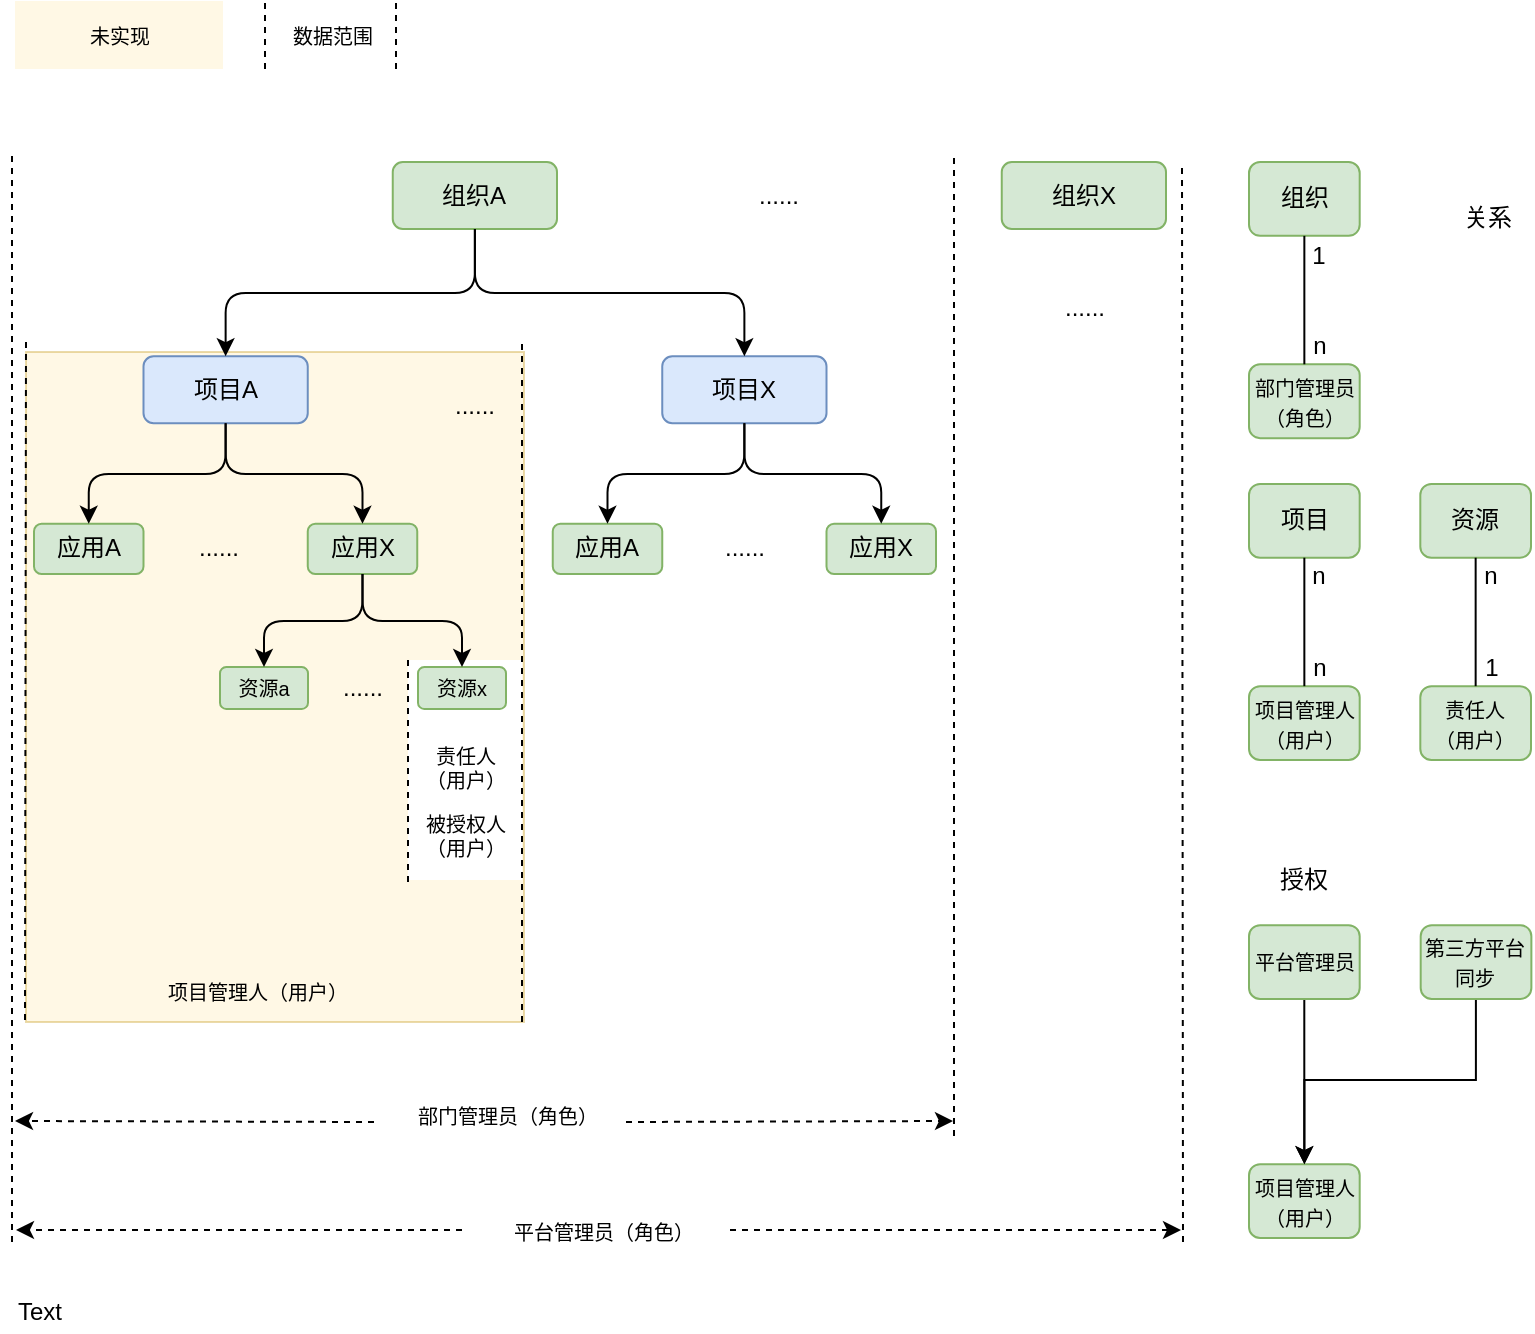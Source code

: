 <mxfile version="11.1.5" type="github" pages="1"><diagram id="PgLRB5wgv1Nq5BsjKDv6" name="第 1 页"><mxGraphModel dx="1388" dy="663" grid="0" gridSize="10" guides="1" tooltips="1" connect="1" arrows="1" fold="1" page="1" pageScale="1" pageWidth="826" pageHeight="1169" math="0" shadow="0"><root><mxCell id="0"/><mxCell id="1" parent="0"/><mxCell id="X6JYmWCzYdjycI-i9K6X-58" value="" style="rounded=0;whiteSpace=wrap;html=1;strokeWidth=1;fontSize=10;strokeColor=#d6b656;fillColor=#fff2cc;opacity=50;" parent="1" vertex="1"><mxGeometry x="50" y="275" width="249" height="335" as="geometry"/></mxCell><mxCell id="X6JYmWCzYdjycI-i9K6X-92" value="" style="rounded=0;whiteSpace=wrap;html=1;strokeWidth=1;fontSize=10;strokeColor=none;" parent="1" vertex="1"><mxGeometry x="241" y="429" width="57" height="110" as="geometry"/></mxCell><mxCell id="X6JYmWCzYdjycI-i9K6X-1" value="项目A" style="rounded=1;whiteSpace=wrap;html=1;fillColor=#dae8fc;strokeColor=#6c8ebf;" parent="1" vertex="1"><mxGeometry x="108.75" y="277.125" width="82.125" height="33.5" as="geometry"/></mxCell><mxCell id="X6JYmWCzYdjycI-i9K6X-2" value="应用A" style="rounded=1;whiteSpace=wrap;html=1;fillColor=#d5e8d4;strokeColor=#82b366;" parent="1" vertex="1"><mxGeometry x="54" y="360.875" width="54.75" height="25.125" as="geometry"/></mxCell><mxCell id="X6JYmWCzYdjycI-i9K6X-3" value="应用X" style="rounded=1;whiteSpace=wrap;html=1;fillColor=#d5e8d4;strokeColor=#82b366;" parent="1" vertex="1"><mxGeometry x="190.875" y="360.875" width="54.75" height="25.125" as="geometry"/></mxCell><mxCell id="X6JYmWCzYdjycI-i9K6X-4" value="组织A" style="rounded=1;whiteSpace=wrap;html=1;fillColor=#d5e8d4;strokeColor=#82b366;" parent="1" vertex="1"><mxGeometry x="233.375" y="180" width="82.125" height="33.5" as="geometry"/></mxCell><mxCell id="X6JYmWCzYdjycI-i9K6X-9" value="" style="edgeStyle=elbowEdgeStyle;elbow=horizontal;endArrow=classic;html=1;exitX=0.5;exitY=1;exitDx=0;exitDy=0;entryX=0.5;entryY=0;entryDx=0;entryDy=0;" parent="1" source="X6JYmWCzYdjycI-i9K6X-1" target="X6JYmWCzYdjycI-i9K6X-2" edge="1"><mxGeometry width="50" height="50" relative="1" as="geometry"><mxPoint x="-19" y="344.125" as="sourcePoint"/><mxPoint x="26.625" y="302.25" as="targetPoint"/></mxGeometry></mxCell><mxCell id="X6JYmWCzYdjycI-i9K6X-12" value="" style="edgeStyle=elbowEdgeStyle;elbow=vertical;endArrow=classic;html=1;exitX=0.5;exitY=1;exitDx=0;exitDy=0;entryX=0.5;entryY=0;entryDx=0;entryDy=0;" parent="1" source="X6JYmWCzYdjycI-i9K6X-1" target="X6JYmWCzYdjycI-i9K6X-3" edge="1"><mxGeometry width="50" height="50" relative="1" as="geometry"><mxPoint x="72.25" y="494.875" as="sourcePoint"/><mxPoint x="117.875" y="453" as="targetPoint"/></mxGeometry></mxCell><mxCell id="X6JYmWCzYdjycI-i9K6X-16" value="项目X" style="rounded=1;whiteSpace=wrap;html=1;fillColor=#dae8fc;strokeColor=#6c8ebf;" parent="1" vertex="1"><mxGeometry x="368.125" y="277.125" width="82.125" height="33.5" as="geometry"/></mxCell><mxCell id="X6JYmWCzYdjycI-i9K6X-17" value="应用A" style="rounded=1;whiteSpace=wrap;html=1;fillColor=#d5e8d4;strokeColor=#82b366;" parent="1" vertex="1"><mxGeometry x="313.375" y="360.875" width="54.75" height="25.125" as="geometry"/></mxCell><mxCell id="X6JYmWCzYdjycI-i9K6X-18" value="应用X" style="rounded=1;whiteSpace=wrap;html=1;fillColor=#d5e8d4;strokeColor=#82b366;" parent="1" vertex="1"><mxGeometry x="450.25" y="360.875" width="54.75" height="25.125" as="geometry"/></mxCell><mxCell id="X6JYmWCzYdjycI-i9K6X-19" value="" style="edgeStyle=elbowEdgeStyle;elbow=horizontal;endArrow=classic;html=1;exitX=0.5;exitY=1;exitDx=0;exitDy=0;entryX=0.5;entryY=0;entryDx=0;entryDy=0;" parent="1" source="X6JYmWCzYdjycI-i9K6X-16" target="X6JYmWCzYdjycI-i9K6X-17" edge="1"><mxGeometry width="50" height="50" relative="1" as="geometry"><mxPoint x="240.375" y="344.125" as="sourcePoint"/><mxPoint x="286" y="302.25" as="targetPoint"/></mxGeometry></mxCell><mxCell id="X6JYmWCzYdjycI-i9K6X-20" value="" style="edgeStyle=elbowEdgeStyle;elbow=vertical;endArrow=classic;html=1;exitX=0.5;exitY=1;exitDx=0;exitDy=0;entryX=0.5;entryY=0;entryDx=0;entryDy=0;" parent="1" source="X6JYmWCzYdjycI-i9K6X-16" target="X6JYmWCzYdjycI-i9K6X-18" edge="1"><mxGeometry width="50" height="50" relative="1" as="geometry"><mxPoint x="331.625" y="494.875" as="sourcePoint"/><mxPoint x="377.25" y="453" as="targetPoint"/></mxGeometry></mxCell><mxCell id="X6JYmWCzYdjycI-i9K6X-23" value="......" style="text;html=1;strokeColor=none;fillColor=none;align=center;verticalAlign=middle;whiteSpace=wrap;rounded=0;" parent="1" vertex="1"><mxGeometry x="127.562" y="365.062" width="36.5" height="16.75" as="geometry"/></mxCell><mxCell id="X6JYmWCzYdjycI-i9K6X-27" value="" style="edgeStyle=elbowEdgeStyle;elbow=vertical;endArrow=classic;html=1;exitX=0.5;exitY=1;exitDx=0;exitDy=0;entryX=0.5;entryY=0;entryDx=0;entryDy=0;" parent="1" source="X6JYmWCzYdjycI-i9K6X-4" target="X6JYmWCzYdjycI-i9K6X-16" edge="1"><mxGeometry width="50" height="50" relative="1" as="geometry"><mxPoint x="272.093" y="221.846" as="sourcePoint"/><mxPoint x="340.688" y="272.096" as="targetPoint"/></mxGeometry></mxCell><mxCell id="X6JYmWCzYdjycI-i9K6X-28" value="" style="edgeStyle=elbowEdgeStyle;elbow=vertical;endArrow=classic;html=1;exitX=0.5;exitY=1;exitDx=0;exitDy=0;entryX=0.5;entryY=0;entryDx=0;entryDy=0;" parent="1" source="X6JYmWCzYdjycI-i9K6X-4" target="X6JYmWCzYdjycI-i9K6X-1" edge="1"><mxGeometry width="50" height="50" relative="1" as="geometry"><mxPoint x="283.814" y="222.135" as="sourcePoint"/><mxPoint x="411.564" y="280.471" as="targetPoint"/></mxGeometry></mxCell><mxCell id="X6JYmWCzYdjycI-i9K6X-29" value="......" style="text;html=1;strokeColor=none;fillColor=none;align=center;verticalAlign=middle;whiteSpace=wrap;rounded=0;" parent="1" vertex="1"><mxGeometry x="390.938" y="365.062" width="36.5" height="16.75" as="geometry"/></mxCell><mxCell id="X6JYmWCzYdjycI-i9K6X-39" value="资源a" style="rounded=1;whiteSpace=wrap;html=1;fillColor=#d5e8d4;strokeColor=#82b366;fontSize=10;" parent="1" vertex="1"><mxGeometry x="147" y="432.5" width="44" height="21" as="geometry"/></mxCell><mxCell id="X6JYmWCzYdjycI-i9K6X-42" value="" style="edgeStyle=elbowEdgeStyle;elbow=vertical;endArrow=classic;html=1;exitX=0.5;exitY=1;exitDx=0;exitDy=0;entryX=0.5;entryY=0;entryDx=0;entryDy=0;" parent="1" source="X6JYmWCzYdjycI-i9K6X-3" target="X6JYmWCzYdjycI-i9K6X-39" edge="1"><mxGeometry width="50" height="50" relative="1" as="geometry"><mxPoint x="245.517" y="436.983" as="sourcePoint"/><mxPoint x="313.793" y="487.328" as="targetPoint"/></mxGeometry></mxCell><mxCell id="X6JYmWCzYdjycI-i9K6X-44" value="资源x" style="rounded=1;whiteSpace=wrap;html=1;fillColor=#d5e8d4;strokeColor=#82b366;fontSize=10;" parent="1" vertex="1"><mxGeometry x="246" y="432.5" width="44" height="21" as="geometry"/></mxCell><mxCell id="X6JYmWCzYdjycI-i9K6X-45" value="" style="edgeStyle=elbowEdgeStyle;elbow=vertical;endArrow=classic;html=1;exitX=0.5;exitY=1;exitDx=0;exitDy=0;entryX=0.5;entryY=0;entryDx=0;entryDy=0;" parent="1" source="X6JYmWCzYdjycI-i9K6X-3" target="X6JYmWCzYdjycI-i9K6X-44" edge="1"><mxGeometry width="50" height="50" relative="1" as="geometry"><mxPoint x="228.586" y="396.345" as="sourcePoint"/><mxPoint x="187.897" y="440.483" as="targetPoint"/></mxGeometry></mxCell><mxCell id="X6JYmWCzYdjycI-i9K6X-46" value="......" style="text;html=1;strokeColor=none;fillColor=none;align=center;verticalAlign=middle;whiteSpace=wrap;rounded=0;" parent="1" vertex="1"><mxGeometry x="200.062" y="434.562" width="36.5" height="16.75" as="geometry"/></mxCell><mxCell id="X6JYmWCzYdjycI-i9K6X-50" value="" style="endArrow=none;dashed=1;html=1;fontSize=10;" parent="1" edge="1"><mxGeometry width="50" height="50" relative="1" as="geometry"><mxPoint x="298" y="610" as="sourcePoint"/><mxPoint x="298" y="270" as="targetPoint"/></mxGeometry></mxCell><mxCell id="X6JYmWCzYdjycI-i9K6X-51" value="" style="endArrow=none;dashed=1;html=1;fontSize=10;" parent="1" edge="1"><mxGeometry width="50" height="50" relative="1" as="geometry"><mxPoint x="49.5" y="609" as="sourcePoint"/><mxPoint x="50" y="269" as="targetPoint"/></mxGeometry></mxCell><mxCell id="X6JYmWCzYdjycI-i9K6X-52" value="项目管理人（用户）" style="text;html=1;strokeColor=none;fillColor=none;align=center;verticalAlign=middle;whiteSpace=wrap;rounded=0;fontSize=10;" parent="1" vertex="1"><mxGeometry x="117" y="584.5" width="98" height="20" as="geometry"/></mxCell><mxCell id="X6JYmWCzYdjycI-i9K6X-54" value="" style="endArrow=none;dashed=1;html=1;fontSize=10;" parent="1" edge="1"><mxGeometry width="50" height="50" relative="1" as="geometry"><mxPoint x="43" y="720" as="sourcePoint"/><mxPoint x="43" y="174" as="targetPoint"/></mxGeometry></mxCell><mxCell id="X6JYmWCzYdjycI-i9K6X-56" value="部门管理员（角色）" style="text;html=1;strokeColor=none;fillColor=none;align=center;verticalAlign=middle;whiteSpace=wrap;rounded=0;fontSize=10;" parent="1" vertex="1"><mxGeometry x="244.5" y="647" width="92" height="20" as="geometry"/></mxCell><mxCell id="X6JYmWCzYdjycI-i9K6X-57" value="" style="endArrow=none;dashed=1;html=1;fontSize=10;" parent="1" edge="1"><mxGeometry width="50" height="50" relative="1" as="geometry"><mxPoint x="514" y="667" as="sourcePoint"/><mxPoint x="514" y="176" as="targetPoint"/></mxGeometry></mxCell><mxCell id="X6JYmWCzYdjycI-i9K6X-59" value="未实现" style="rounded=0;whiteSpace=wrap;html=1;strokeWidth=1;fontSize=10;strokeColor=none;fillColor=#fff2cc;opacity=50;" parent="1" vertex="1"><mxGeometry x="44.5" y="99.5" width="104" height="34" as="geometry"/></mxCell><mxCell id="X6JYmWCzYdjycI-i9K6X-65" value="" style="group" parent="1" vertex="1" connectable="0"><mxGeometry x="169.5" y="99.5" width="65.5" height="34" as="geometry"/></mxCell><mxCell id="X6JYmWCzYdjycI-i9K6X-60" value="" style="endArrow=none;dashed=1;html=1;fontSize=10;" parent="X6JYmWCzYdjycI-i9K6X-65" edge="1"><mxGeometry width="50" height="50" relative="1" as="geometry"><mxPoint y="34" as="sourcePoint"/><mxPoint as="targetPoint"/></mxGeometry></mxCell><mxCell id="X6JYmWCzYdjycI-i9K6X-62" value="数据范围" style="text;html=1;strokeColor=none;fillColor=none;align=center;verticalAlign=middle;whiteSpace=wrap;rounded=0;fontSize=10;" parent="X6JYmWCzYdjycI-i9K6X-65" vertex="1"><mxGeometry x="7" y="7" width="53" height="20" as="geometry"/></mxCell><mxCell id="X6JYmWCzYdjycI-i9K6X-64" value="" style="endArrow=none;dashed=1;html=1;fontSize=10;" parent="X6JYmWCzYdjycI-i9K6X-65" edge="1"><mxGeometry width="50" height="50" relative="1" as="geometry"><mxPoint x="65.5" y="34" as="sourcePoint"/><mxPoint x="65.5" as="targetPoint"/></mxGeometry></mxCell><mxCell id="X6JYmWCzYdjycI-i9K6X-75" value="......" style="text;html=1;strokeColor=none;fillColor=none;align=center;verticalAlign=middle;whiteSpace=wrap;rounded=0;" parent="1" vertex="1"><mxGeometry x="256.188" y="294" width="36.5" height="16.75" as="geometry"/></mxCell><mxCell id="X6JYmWCzYdjycI-i9K6X-90" value="" style="endArrow=none;dashed=1;html=1;fontSize=10;" parent="1" edge="1"><mxGeometry width="50" height="50" relative="1" as="geometry"><mxPoint x="241" y="429" as="sourcePoint"/><mxPoint x="241" y="540" as="targetPoint"/></mxGeometry></mxCell><mxCell id="X6JYmWCzYdjycI-i9K6X-91" value="责任人&lt;br&gt;（用户）" style="text;html=1;strokeColor=none;fillColor=none;align=center;verticalAlign=middle;whiteSpace=wrap;rounded=0;fontSize=10;" parent="1" vertex="1"><mxGeometry x="248.5" y="473" width="42" height="20" as="geometry"/></mxCell><mxCell id="X6JYmWCzYdjycI-i9K6X-105" value="" style="group" parent="1" vertex="1" connectable="0"><mxGeometry x="661.5" y="180" width="141" height="299" as="geometry"/></mxCell><mxCell id="X6JYmWCzYdjycI-i9K6X-89" value="" style="group" parent="X6JYmWCzYdjycI-i9K6X-105" vertex="1" connectable="0"><mxGeometry y="160.938" width="55.346" height="138.062" as="geometry"/></mxCell><mxCell id="X6JYmWCzYdjycI-i9K6X-79" value="项目" style="rounded=1;whiteSpace=wrap;html=1;fillColor=#d5e8d4;strokeColor=#82b366;" parent="X6JYmWCzYdjycI-i9K6X-89" vertex="1"><mxGeometry width="55.346" height="36.923" as="geometry"/></mxCell><mxCell id="X6JYmWCzYdjycI-i9K6X-83" value="&lt;span style=&quot;font-size: 10px&quot;&gt;项目管理人&lt;br&gt;（用户）&lt;/span&gt;" style="rounded=1;whiteSpace=wrap;html=1;fillColor=#d5e8d4;strokeColor=#82b366;" parent="X6JYmWCzYdjycI-i9K6X-89" vertex="1"><mxGeometry y="101.138" width="55.346" height="36.923" as="geometry"/></mxCell><mxCell id="X6JYmWCzYdjycI-i9K6X-85" value="" style="endArrow=none;html=1;fontSize=10;entryX=0.5;entryY=1;entryDx=0;entryDy=0;exitX=0.5;exitY=0;exitDx=0;exitDy=0;" parent="X6JYmWCzYdjycI-i9K6X-89" source="X6JYmWCzYdjycI-i9K6X-83" target="X6JYmWCzYdjycI-i9K6X-79" edge="1"><mxGeometry width="50" height="50" relative="1" as="geometry"><mxPoint x="8.565" y="230.772" as="sourcePoint"/><mxPoint x="41.509" y="190.638" as="targetPoint"/></mxGeometry></mxCell><mxCell id="X6JYmWCzYdjycI-i9K6X-87" value="n" style="text;html=1;strokeColor=none;fillColor=none;align=center;verticalAlign=middle;whiteSpace=wrap;rounded=0;" parent="X6JYmWCzYdjycI-i9K6X-89" vertex="1"><mxGeometry x="27.673" y="85.486" width="15.813" height="13.646" as="geometry"/></mxCell><mxCell id="X6JYmWCzYdjycI-i9K6X-88" value="n" style="text;html=1;strokeColor=none;fillColor=none;align=center;verticalAlign=middle;whiteSpace=wrap;rounded=0;" parent="X6JYmWCzYdjycI-i9K6X-89" vertex="1"><mxGeometry x="27.673" y="39.733" width="15.154" height="13.646" as="geometry"/></mxCell><mxCell id="X6JYmWCzYdjycI-i9K6X-93" value="" style="group" parent="X6JYmWCzYdjycI-i9K6X-105" vertex="1" connectable="0"><mxGeometry x="85.654" y="160.938" width="55.346" height="138.062" as="geometry"/></mxCell><mxCell id="X6JYmWCzYdjycI-i9K6X-94" value="资源" style="rounded=1;whiteSpace=wrap;html=1;fillColor=#d5e8d4;strokeColor=#82b366;" parent="X6JYmWCzYdjycI-i9K6X-93" vertex="1"><mxGeometry width="55.346" height="36.923" as="geometry"/></mxCell><mxCell id="X6JYmWCzYdjycI-i9K6X-95" value="&lt;span style=&quot;font-size: 10px&quot;&gt;责任人&lt;br&gt;（用户）&lt;/span&gt;" style="rounded=1;whiteSpace=wrap;html=1;fillColor=#d5e8d4;strokeColor=#82b366;" parent="X6JYmWCzYdjycI-i9K6X-93" vertex="1"><mxGeometry y="101.138" width="55.346" height="36.923" as="geometry"/></mxCell><mxCell id="X6JYmWCzYdjycI-i9K6X-96" value="" style="endArrow=none;html=1;fontSize=10;entryX=0.5;entryY=1;entryDx=0;entryDy=0;exitX=0.5;exitY=0;exitDx=0;exitDy=0;" parent="X6JYmWCzYdjycI-i9K6X-93" source="X6JYmWCzYdjycI-i9K6X-95" target="X6JYmWCzYdjycI-i9K6X-94" edge="1"><mxGeometry width="50" height="50" relative="1" as="geometry"><mxPoint x="8.565" y="230.772" as="sourcePoint"/><mxPoint x="41.509" y="190.638" as="targetPoint"/></mxGeometry></mxCell><mxCell id="X6JYmWCzYdjycI-i9K6X-97" value="1" style="text;html=1;strokeColor=none;fillColor=none;align=center;verticalAlign=middle;whiteSpace=wrap;rounded=0;" parent="X6JYmWCzYdjycI-i9K6X-93" vertex="1"><mxGeometry x="27.673" y="85.486" width="15.813" height="13.646" as="geometry"/></mxCell><mxCell id="X6JYmWCzYdjycI-i9K6X-98" value="n" style="text;html=1;strokeColor=none;fillColor=none;align=center;verticalAlign=middle;whiteSpace=wrap;rounded=0;" parent="X6JYmWCzYdjycI-i9K6X-93" vertex="1"><mxGeometry x="27.673" y="39.733" width="15.154" height="13.646" as="geometry"/></mxCell><mxCell id="X6JYmWCzYdjycI-i9K6X-99" value="" style="group" parent="X6JYmWCzYdjycI-i9K6X-105" vertex="1" connectable="0"><mxGeometry width="55.346" height="138.062" as="geometry"/></mxCell><mxCell id="X6JYmWCzYdjycI-i9K6X-100" value="组织" style="rounded=1;whiteSpace=wrap;html=1;fillColor=#d5e8d4;strokeColor=#82b366;" parent="X6JYmWCzYdjycI-i9K6X-99" vertex="1"><mxGeometry width="55.346" height="36.923" as="geometry"/></mxCell><mxCell id="X6JYmWCzYdjycI-i9K6X-101" value="&lt;span style=&quot;font-size: 10px&quot;&gt;部门管理员&lt;br&gt;（角色）&lt;/span&gt;" style="rounded=1;whiteSpace=wrap;html=1;fillColor=#d5e8d4;strokeColor=#82b366;" parent="X6JYmWCzYdjycI-i9K6X-99" vertex="1"><mxGeometry y="101.138" width="55.346" height="36.923" as="geometry"/></mxCell><mxCell id="X6JYmWCzYdjycI-i9K6X-102" value="" style="endArrow=none;html=1;fontSize=10;entryX=0.5;entryY=1;entryDx=0;entryDy=0;exitX=0.5;exitY=0;exitDx=0;exitDy=0;" parent="X6JYmWCzYdjycI-i9K6X-99" source="X6JYmWCzYdjycI-i9K6X-101" target="X6JYmWCzYdjycI-i9K6X-100" edge="1"><mxGeometry width="50" height="50" relative="1" as="geometry"><mxPoint x="8.565" y="230.772" as="sourcePoint"/><mxPoint x="41.509" y="190.638" as="targetPoint"/></mxGeometry></mxCell><mxCell id="X6JYmWCzYdjycI-i9K6X-103" value="n" style="text;html=1;strokeColor=none;fillColor=none;align=center;verticalAlign=middle;whiteSpace=wrap;rounded=0;" parent="X6JYmWCzYdjycI-i9K6X-99" vertex="1"><mxGeometry x="27.673" y="85.486" width="15.813" height="13.646" as="geometry"/></mxCell><mxCell id="X6JYmWCzYdjycI-i9K6X-104" value="1" style="text;html=1;strokeColor=none;fillColor=none;align=center;verticalAlign=middle;whiteSpace=wrap;rounded=0;" parent="X6JYmWCzYdjycI-i9K6X-99" vertex="1"><mxGeometry x="27.673" y="39.733" width="15.154" height="13.646" as="geometry"/></mxCell><mxCell id="X6JYmWCzYdjycI-i9K6X-106" value="组织X" style="rounded=1;whiteSpace=wrap;html=1;fillColor=#d5e8d4;strokeColor=#82b366;" parent="1" vertex="1"><mxGeometry x="537.875" y="180" width="82.125" height="33.5" as="geometry"/></mxCell><mxCell id="X6JYmWCzYdjycI-i9K6X-107" value="......" style="text;html=1;strokeColor=none;fillColor=none;align=center;verticalAlign=middle;whiteSpace=wrap;rounded=0;" parent="1" vertex="1"><mxGeometry x="408.188" y="188.5" width="36.5" height="16.75" as="geometry"/></mxCell><mxCell id="X6JYmWCzYdjycI-i9K6X-108" value="被授权人&lt;br&gt;（用户）" style="text;html=1;strokeColor=none;fillColor=none;align=center;verticalAlign=middle;whiteSpace=wrap;rounded=0;fontSize=10;" parent="1" vertex="1"><mxGeometry x="248.5" y="507" width="42" height="20" as="geometry"/></mxCell><mxCell id="X6JYmWCzYdjycI-i9K6X-111" value="" style="endArrow=none;dashed=1;html=1;fontSize=10;" parent="1" edge="1"><mxGeometry width="50" height="50" relative="1" as="geometry"><mxPoint x="628.5" y="720" as="sourcePoint"/><mxPoint x="628" y="180" as="targetPoint"/></mxGeometry></mxCell><mxCell id="X6JYmWCzYdjycI-i9K6X-112" value="......" style="text;html=1;strokeColor=none;fillColor=none;align=center;verticalAlign=middle;whiteSpace=wrap;rounded=0;" parent="1" vertex="1"><mxGeometry x="560.688" y="244.5" width="36.5" height="16.75" as="geometry"/></mxCell><mxCell id="X6JYmWCzYdjycI-i9K6X-115" value="平台管理员（角色）" style="text;html=1;strokeColor=none;fillColor=none;align=center;verticalAlign=middle;whiteSpace=wrap;rounded=0;fontSize=10;" parent="1" vertex="1"><mxGeometry x="292.5" y="704.5" width="92" height="20" as="geometry"/></mxCell><mxCell id="X6JYmWCzYdjycI-i9K6X-116" value="" style="endArrow=classic;html=1;fontSize=10;dashed=1;" parent="1" edge="1"><mxGeometry width="50" height="50" relative="1" as="geometry"><mxPoint x="268" y="714" as="sourcePoint"/><mxPoint x="45" y="714" as="targetPoint"/></mxGeometry></mxCell><mxCell id="X6JYmWCzYdjycI-i9K6X-117" value="" style="endArrow=classic;html=1;fontSize=10;dashed=1;" parent="1" edge="1"><mxGeometry width="50" height="50" relative="1" as="geometry"><mxPoint x="402" y="714" as="sourcePoint"/><mxPoint x="627.5" y="714" as="targetPoint"/></mxGeometry></mxCell><mxCell id="X6JYmWCzYdjycI-i9K6X-118" value="" style="endArrow=classic;html=1;fontSize=10;dashed=1;" parent="1" edge="1"><mxGeometry width="50" height="50" relative="1" as="geometry"><mxPoint x="224" y="660" as="sourcePoint"/><mxPoint x="44.5" y="659.5" as="targetPoint"/></mxGeometry></mxCell><mxCell id="X6JYmWCzYdjycI-i9K6X-120" value="" style="endArrow=classic;html=1;fontSize=10;dashed=1;" parent="1" edge="1"><mxGeometry width="50" height="50" relative="1" as="geometry"><mxPoint x="350" y="660" as="sourcePoint"/><mxPoint x="513.5" y="659.5" as="targetPoint"/></mxGeometry></mxCell><mxCell id="Og2Eu6FEu6TB9CogzOIE-1" value="Text" style="text;html=1;strokeColor=none;fillColor=none;align=center;verticalAlign=middle;whiteSpace=wrap;rounded=0;" vertex="1" parent="1"><mxGeometry x="37" y="745" width="40" height="20" as="geometry"/></mxCell><mxCell id="Og2Eu6FEu6TB9CogzOIE-3" value="&lt;span style=&quot;font-size: 10px&quot;&gt;项目管理人&lt;br&gt;（用户）&lt;/span&gt;" style="rounded=1;whiteSpace=wrap;html=1;fillColor=#d5e8d4;strokeColor=#82b366;" vertex="1" parent="1"><mxGeometry x="661.5" y="681.077" width="55.346" height="36.923" as="geometry"/></mxCell><mxCell id="Og2Eu6FEu6TB9CogzOIE-5" style="edgeStyle=orthogonalEdgeStyle;rounded=0;orthogonalLoop=1;jettySize=auto;html=1;entryX=0.5;entryY=0;entryDx=0;entryDy=0;" edge="1" parent="1" source="Og2Eu6FEu6TB9CogzOIE-4" target="Og2Eu6FEu6TB9CogzOIE-3"><mxGeometry relative="1" as="geometry"/></mxCell><mxCell id="Og2Eu6FEu6TB9CogzOIE-4" value="&lt;font size=&quot;1&quot;&gt;平台管理员&lt;/font&gt;" style="rounded=1;whiteSpace=wrap;html=1;fillColor=#d5e8d4;strokeColor=#82b366;" vertex="1" parent="1"><mxGeometry x="661.5" y="561.577" width="55.346" height="36.923" as="geometry"/></mxCell><mxCell id="Og2Eu6FEu6TB9CogzOIE-9" style="edgeStyle=orthogonalEdgeStyle;rounded=0;orthogonalLoop=1;jettySize=auto;html=1;entryX=0.5;entryY=0;entryDx=0;entryDy=0;" edge="1" parent="1" source="Og2Eu6FEu6TB9CogzOIE-7" target="Og2Eu6FEu6TB9CogzOIE-3"><mxGeometry relative="1" as="geometry"><Array as="points"><mxPoint x="775" y="639"/><mxPoint x="689" y="639"/></Array></mxGeometry></mxCell><mxCell id="Og2Eu6FEu6TB9CogzOIE-7" value="&lt;font size=&quot;1&quot;&gt;第三方平台同步&lt;/font&gt;" style="rounded=1;whiteSpace=wrap;html=1;fillColor=#d5e8d4;strokeColor=#82b366;" vertex="1" parent="1"><mxGeometry x="747.346" y="561.577" width="55.346" height="36.923" as="geometry"/></mxCell><mxCell id="Og2Eu6FEu6TB9CogzOIE-10" value="关系" style="text;html=1;strokeColor=none;fillColor=none;align=center;verticalAlign=middle;whiteSpace=wrap;rounded=0;" vertex="1" parent="1"><mxGeometry x="761" y="198" width="40" height="20" as="geometry"/></mxCell><mxCell id="Og2Eu6FEu6TB9CogzOIE-2" value="授权" style="text;html=1;strokeColor=none;fillColor=none;align=center;verticalAlign=middle;whiteSpace=wrap;rounded=0;" vertex="1" parent="1"><mxGeometry x="669" y="529" width="40" height="20" as="geometry"/></mxCell></root></mxGraphModel></diagram></mxfile>